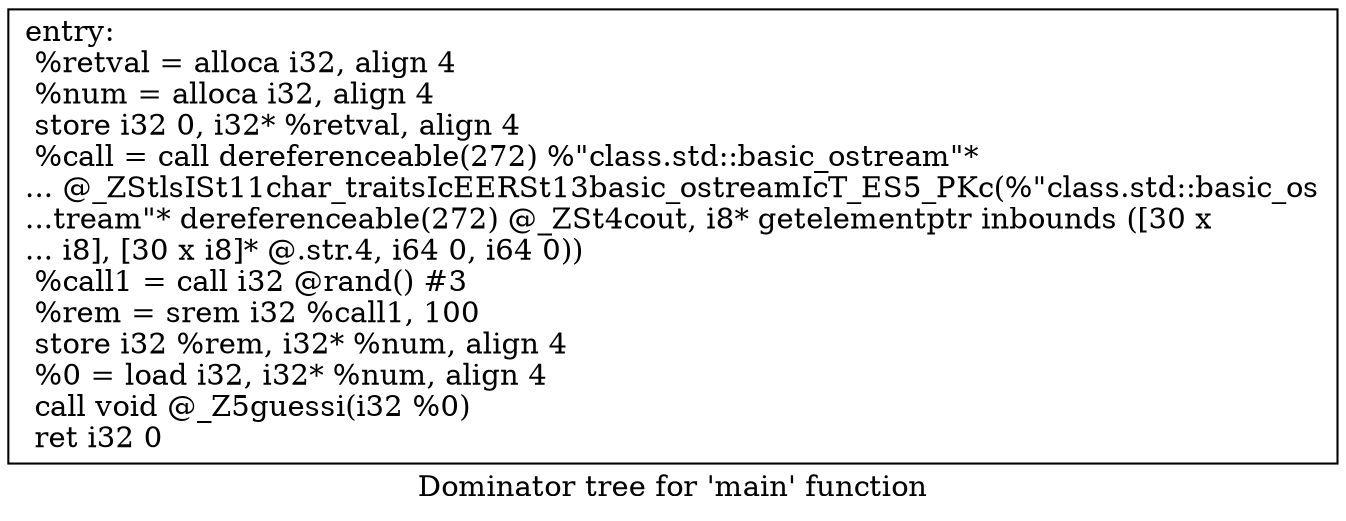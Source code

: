 digraph "Dominator tree for 'main' function" {
	label="Dominator tree for 'main' function";

	Node0x1e1de90 [shape=record,label="{entry:\l  %retval = alloca i32, align 4\l  %num = alloca i32, align 4\l  store i32 0, i32* %retval, align 4\l  %call = call dereferenceable(272) %\"class.std::basic_ostream\"*\l... @_ZStlsISt11char_traitsIcEERSt13basic_ostreamIcT_ES5_PKc(%\"class.std::basic_os\l...tream\"* dereferenceable(272) @_ZSt4cout, i8* getelementptr inbounds ([30 x\l... i8], [30 x i8]* @.str.4, i64 0, i64 0))\l  %call1 = call i32 @rand() #3\l  %rem = srem i32 %call1, 100\l  store i32 %rem, i32* %num, align 4\l  %0 = load i32, i32* %num, align 4\l  call void @_Z5guessi(i32 %0)\l  ret i32 0\l}"];
}
